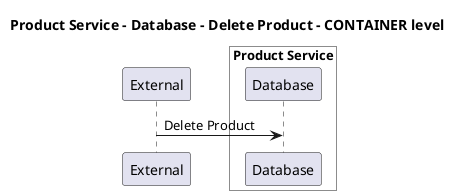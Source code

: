 @startuml

title Product Service - Database - Delete Product - CONTAINER level

participant "External" as C4InterFlow.SoftwareSystems.ExternalSystem

box "Product Service" #White
    participant "Database" as ECommercePlatform.SoftwareSystems.ProductService.Containers.Database
end box


C4InterFlow.SoftwareSystems.ExternalSystem -> ECommercePlatform.SoftwareSystems.ProductService.Containers.Database : Delete Product


@enduml
